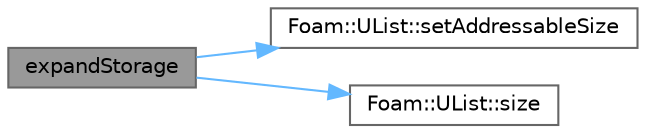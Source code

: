 digraph "expandStorage"
{
 // LATEX_PDF_SIZE
  bgcolor="transparent";
  edge [fontname=Helvetica,fontsize=10,labelfontname=Helvetica,labelfontsize=10];
  node [fontname=Helvetica,fontsize=10,shape=box,height=0.2,width=0.4];
  rankdir="LR";
  Node1 [id="Node000001",label="expandStorage",height=0.2,width=0.4,color="gray40", fillcolor="grey60", style="filled", fontcolor="black",tooltip=" "];
  Node1 -> Node2 [id="edge1_Node000001_Node000002",color="steelblue1",style="solid",tooltip=" "];
  Node2 [id="Node000002",label="Foam::UList::setAddressableSize",height=0.2,width=0.4,color="grey40", fillcolor="white", style="filled",URL="$classFoam_1_1UList.html#ae17464165a0e7d48b1207f3423ef6309",tooltip=" "];
  Node1 -> Node3 [id="edge2_Node000001_Node000003",color="steelblue1",style="solid",tooltip=" "];
  Node3 [id="Node000003",label="Foam::UList::size",height=0.2,width=0.4,color="grey40", fillcolor="white", style="filled",URL="$classFoam_1_1UList.html#abc296a9a9358ca1777de98c15a4d7816",tooltip=" "];
}
